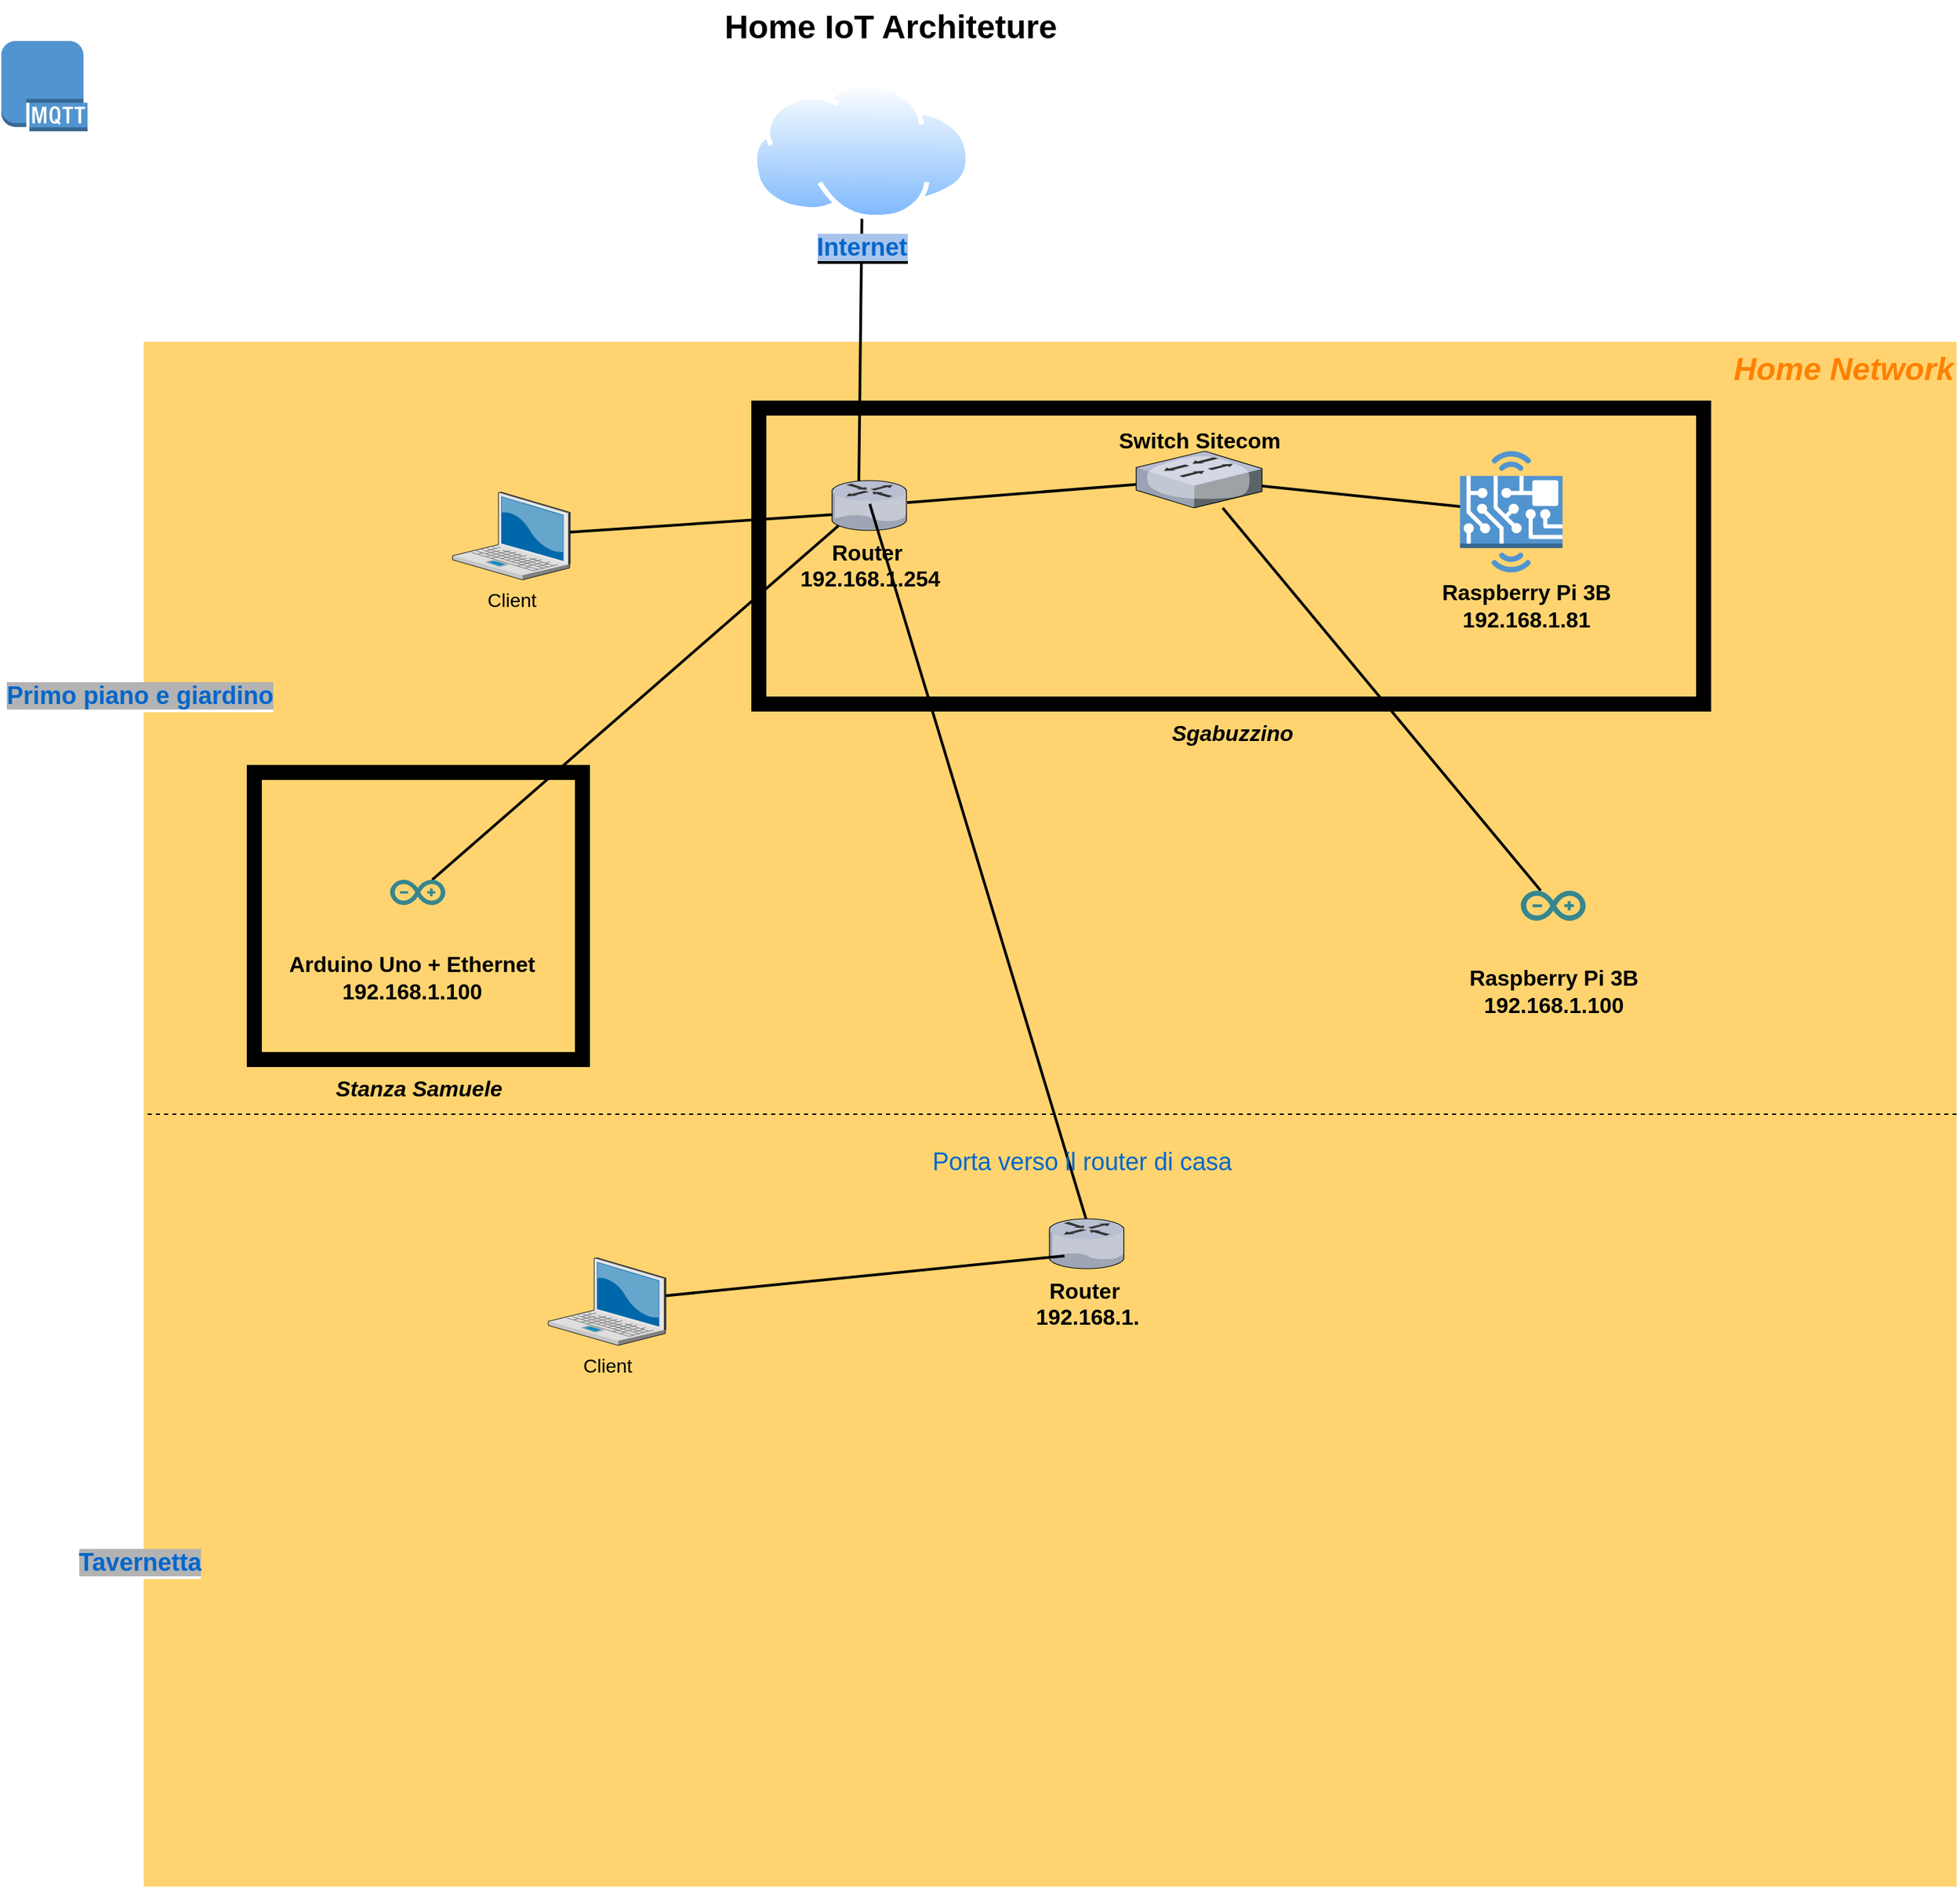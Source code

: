 <mxfile version="20.8.5" type="github">
  <diagram name="Page-1" id="e3a06f82-3646-2815-327d-82caf3d4e204">
    <mxGraphModel dx="2607" dy="1375" grid="1" gridSize="10" guides="1" tooltips="1" connect="1" arrows="1" fold="1" page="1" pageScale="1.5" pageWidth="1169" pageHeight="826" background="none" math="0" shadow="0">
      <root>
        <mxCell id="0" style=";html=1;" />
        <mxCell id="1" style=";html=1;" parent="0" />
        <mxCell id="JWaV_-7sBsLBWSCKmQxA-106" value="" style="group" vertex="1" connectable="0" parent="1">
          <mxGeometry x="210" y="300" width="1350" height="1130" as="geometry" />
        </mxCell>
        <mxCell id="JWaV_-7sBsLBWSCKmQxA-105" value="" style="group;movable=1;resizable=1;rotatable=1;deletable=1;editable=1;connectable=1;" vertex="1" connectable="0" parent="JWaV_-7sBsLBWSCKmQxA-106">
          <mxGeometry width="1350" height="1130" as="geometry" />
        </mxCell>
        <mxCell id="6a7d8f32e03d9370-57" value="&lt;div style=&quot;&quot;&gt;&lt;span style=&quot;background-color: initial;&quot;&gt;&lt;font style=&quot;font-size: 23px;&quot; color=&quot;#ff8000&quot;&gt;&lt;b&gt;&lt;i&gt;Home Network&lt;/i&gt;&lt;/b&gt;&lt;/font&gt;&lt;/span&gt;&lt;/div&gt;" style="whiteSpace=wrap;html=1;fillColor=#FFD470;gradientColor=none;fontSize=14;strokeColor=none;verticalAlign=top;align=right;" parent="JWaV_-7sBsLBWSCKmQxA-105" vertex="1">
          <mxGeometry x="24.107" width="1325.893" height="1130" as="geometry" />
        </mxCell>
        <mxCell id="JWaV_-7sBsLBWSCKmQxA-92" value="&lt;font color=&quot;#0066cc&quot; style=&quot;font-size: 18px; background-color: rgb(179, 179, 179);&quot;&gt;&lt;b style=&quot;&quot;&gt;Primo piano e giardino&lt;/b&gt;&lt;/font&gt;" style="shape=image;html=1;verticalAlign=top;verticalLabelPosition=bottom;labelBackgroundColor=#ffffff;imageAspect=0;aspect=fixed;image=https://cdn1.iconfinder.com/data/icons/material-core/20/home-128.png;fontSize=9;fontColor=#B5739D;" vertex="1" parent="JWaV_-7sBsLBWSCKmQxA-105">
          <mxGeometry y="199.996" width="42.292" height="42.292" as="geometry" />
        </mxCell>
        <mxCell id="JWaV_-7sBsLBWSCKmQxA-96" value="" style="endArrow=none;dashed=1;html=1;rounded=0;fontSize=9;fontColor=#B5739D;exitX=1;exitY=0.5;exitDx=0;exitDy=0;entryX=0;entryY=0.5;entryDx=0;entryDy=0;" edge="1" parent="JWaV_-7sBsLBWSCKmQxA-105" source="6a7d8f32e03d9370-57" target="6a7d8f32e03d9370-57">
          <mxGeometry width="50" height="50" relative="1" as="geometry">
            <mxPoint x="747.321" y="467.586" as="sourcePoint" />
            <mxPoint x="787.5" y="428.621" as="targetPoint" />
          </mxGeometry>
        </mxCell>
        <mxCell id="JWaV_-7sBsLBWSCKmQxA-108" value="Client" style="verticalLabelPosition=bottom;aspect=fixed;html=1;verticalAlign=top;strokeColor=none;shape=mxgraph.citrix.laptop_2;fillColor=#66B2FF;gradientColor=#0066CC;fontSize=14;" vertex="1" parent="JWaV_-7sBsLBWSCKmQxA-105">
          <mxGeometry x="320" y="670" width="86" height="64.13" as="geometry" />
        </mxCell>
        <mxCell id="JWaV_-7sBsLBWSCKmQxA-98" value="&lt;font color=&quot;#0066cc&quot; style=&quot;font-size: 18px; background-color: rgb(179, 179, 179);&quot;&gt;&lt;b style=&quot;&quot;&gt;Tavernetta&lt;/b&gt;&lt;/font&gt;" style="shape=image;html=1;verticalAlign=top;verticalLabelPosition=bottom;labelBackgroundColor=#ffffff;imageAspect=0;aspect=fixed;image=https://cdn1.iconfinder.com/data/icons/material-core/20/home-128.png;fontSize=9;fontColor=#B5739D;movable=1;resizable=1;rotatable=1;deletable=1;editable=1;connectable=1;" vertex="1" parent="JWaV_-7sBsLBWSCKmQxA-106">
          <mxGeometry y="833.862" width="42.292" height="42.292" as="geometry" />
        </mxCell>
        <mxCell id="6a7d8f32e03d9370-35" style="edgeStyle=none;rounded=0;html=1;startSize=10;endSize=10;jettySize=auto;orthogonalLoop=1;fontSize=14;endArrow=none;endFill=0;strokeWidth=2;entryX=0.059;entryY=0.678;entryDx=0;entryDy=0;entryPerimeter=0;" parent="1" source="6a7d8f32e03d9370-2" target="6a7d8f32e03d9370-13" edge="1">
          <mxGeometry relative="1" as="geometry">
            <mxPoint x="487" y="713.32" as="targetPoint" />
          </mxGeometry>
        </mxCell>
        <mxCell id="6a7d8f32e03d9370-2" value="Client" style="verticalLabelPosition=bottom;aspect=fixed;html=1;verticalAlign=top;strokeColor=none;shape=mxgraph.citrix.laptop_2;fillColor=#66B2FF;gradientColor=#0066CC;fontSize=14;" parent="1" vertex="1">
          <mxGeometry x="460" y="410" width="86" height="64.13" as="geometry" />
        </mxCell>
        <mxCell id="6a7d8f32e03d9370-62" value="Home IoT Architeture" style="text;strokeColor=none;fillColor=none;html=1;fontSize=24;fontStyle=1;verticalAlign=middle;align=center;" parent="1" vertex="1">
          <mxGeometry x="349" y="50" width="861" height="40" as="geometry" />
        </mxCell>
        <mxCell id="B9Zo2BwohG0ni2MZEKjd-18" style="edgeStyle=none;rounded=0;html=1;startSize=10;endSize=10;jettySize=auto;orthogonalLoop=1;fontSize=14;endArrow=none;endFill=0;strokeWidth=2;entryX=0.355;entryY=0.256;entryDx=0;entryDy=0;entryPerimeter=0;exitX=0.503;exitY=0.893;exitDx=0;exitDy=0;exitPerimeter=0;" parent="1" source="B9Zo2BwohG0ni2MZEKjd-16" target="6a7d8f32e03d9370-13" edge="1">
          <mxGeometry relative="1" as="geometry">
            <mxPoint x="606" y="461.709" as="sourcePoint" />
            <mxPoint x="753.245" y="356.247" as="targetPoint" />
          </mxGeometry>
        </mxCell>
        <mxCell id="B9Zo2BwohG0ni2MZEKjd-16" value="&lt;span style=&quot;background-color: rgb(169, 196, 235);&quot;&gt;&lt;font color=&quot;#0066cc&quot;&gt;&lt;b&gt;Internet&lt;/b&gt;&lt;/font&gt;&lt;/span&gt;" style="aspect=fixed;perimeter=ellipsePerimeter;html=1;align=center;shadow=0;dashed=0;spacingTop=3;image;image=img/lib/active_directory/internet_cloud.svg;labelBackgroundColor=#000000;fontSize=18;fontColor=#FF8000;" parent="1" vertex="1">
          <mxGeometry x="679" y="110" width="160" height="100.8" as="geometry" />
        </mxCell>
        <mxCell id="B9Zo2BwohG0ni2MZEKjd-23" value="" style="group" parent="1" vertex="1" connectable="0">
          <mxGeometry x="720" y="360" width="90" height="78" as="geometry" />
        </mxCell>
        <mxCell id="6a7d8f32e03d9370-13" value="&lt;b style=&quot;border-color: var(--border-color); font-size: 16px;&quot;&gt;Router&amp;nbsp;&lt;br&gt;192.168.1.254&lt;br&gt;&lt;/b&gt;" style="verticalLabelPosition=bottom;aspect=fixed;html=1;verticalAlign=top;strokeColor=none;shape=mxgraph.citrix.router;fillColor=#66B2FF;gradientColor=#0066CC;fontSize=14;" parent="B9Zo2BwohG0ni2MZEKjd-23" vertex="1">
          <mxGeometry x="17.5" y="41.5" width="55" height="36.5" as="geometry" />
        </mxCell>
        <mxCell id="B9Zo2BwohG0ni2MZEKjd-24" style="edgeStyle=none;rounded=0;html=1;startSize=10;endSize=10;jettySize=auto;orthogonalLoop=1;fontSize=14;endArrow=none;endFill=0;strokeWidth=2;" parent="1" source="JWaV_-7sBsLBWSCKmQxA-74" target="JWaV_-7sBsLBWSCKmQxA-85" edge="1">
          <mxGeometry relative="1" as="geometry">
            <mxPoint x="1093" y="482.03" as="sourcePoint" />
            <mxPoint x="753.245" y="356.247" as="targetPoint" />
          </mxGeometry>
        </mxCell>
        <mxCell id="B9Zo2BwohG0ni2MZEKjd-26" value="" style="outlineConnect=0;dashed=0;verticalLabelPosition=bottom;verticalAlign=top;align=center;html=1;shape=mxgraph.aws3.mqtt_protocol;fillColor=#5294CF;gradientColor=none;labelBackgroundColor=#000000;fontSize=18;fontColor=#FF8000;" parent="1" vertex="1">
          <mxGeometry x="130" y="80" width="63" height="66" as="geometry" />
        </mxCell>
        <mxCell id="JWaV_-7sBsLBWSCKmQxA-23" style="edgeStyle=none;rounded=0;html=1;startSize=10;endSize=10;jettySize=auto;orthogonalLoop=1;fontSize=14;endArrow=none;endFill=0;strokeWidth=2;entryX=0.087;entryY=0.903;entryDx=0;entryDy=0;entryPerimeter=0;" edge="1" parent="1" source="JWaV_-7sBsLBWSCKmQxA-20" target="6a7d8f32e03d9370-13">
          <mxGeometry relative="1" as="geometry">
            <mxPoint x="753.245" y="356.247" as="targetPoint" />
            <mxPoint x="556" y="434.915" as="sourcePoint" />
          </mxGeometry>
        </mxCell>
        <mxCell id="JWaV_-7sBsLBWSCKmQxA-24" style="edgeStyle=none;html=1;startSize=10;endSize=10;jettySize=auto;orthogonalLoop=1;fontSize=9;endArrow=none;endFill=0;strokeWidth=2;rounded=0;" edge="1" parent="1" source="JWaV_-7sBsLBWSCKmQxA-15" target="JWaV_-7sBsLBWSCKmQxA-85">
          <mxGeometry relative="1" as="geometry">
            <mxPoint x="763.245" y="366.247" as="targetPoint" />
            <mxPoint x="674.096" y="541.5" as="sourcePoint" />
          </mxGeometry>
        </mxCell>
        <mxCell id="JWaV_-7sBsLBWSCKmQxA-35" value="" style="group" vertex="1" connectable="0" parent="1">
          <mxGeometry x="1190" y="650" width="150" height="150" as="geometry" />
        </mxCell>
        <mxCell id="JWaV_-7sBsLBWSCKmQxA-17" value="" style="group" vertex="1" connectable="0" parent="JWaV_-7sBsLBWSCKmQxA-35">
          <mxGeometry x="11" width="128" height="128" as="geometry" />
        </mxCell>
        <mxCell id="JWaV_-7sBsLBWSCKmQxA-13" value="" style="shape=image;html=1;verticalAlign=top;verticalLabelPosition=bottom;labelBackgroundColor=#ffffff;imageAspect=0;aspect=fixed;image=https://cdn2.iconfinder.com/data/icons/electronic-13/480/3-electronic-arduino-chipset-icon-2-128.png" vertex="1" parent="JWaV_-7sBsLBWSCKmQxA-17">
          <mxGeometry width="128" height="128" as="geometry" />
        </mxCell>
        <mxCell id="JWaV_-7sBsLBWSCKmQxA-15" value="" style="dashed=0;outlineConnect=0;html=1;align=center;labelPosition=center;verticalLabelPosition=bottom;verticalAlign=top;shape=mxgraph.weblogos.arduino;fillColor=#36868D;strokeColor=none" vertex="1" parent="JWaV_-7sBsLBWSCKmQxA-17">
          <mxGeometry x="40.3" y="51.5" width="47.4" height="22" as="geometry" />
        </mxCell>
        <mxCell id="JWaV_-7sBsLBWSCKmQxA-34" value="&lt;font color=&quot;#000000&quot; style=&quot;font-size: 16px;&quot;&gt;&lt;b&gt;Raspberry Pi 3B&lt;br&gt;192.168.1.100&lt;/b&gt;&lt;/font&gt;" style="text;html=1;align=center;verticalAlign=middle;resizable=0;points=[];autosize=1;strokeColor=none;fillColor=none;fontColor=#FF8000;" vertex="1" parent="JWaV_-7sBsLBWSCKmQxA-35">
          <mxGeometry y="100" width="150" height="50" as="geometry" />
        </mxCell>
        <mxCell id="JWaV_-7sBsLBWSCKmQxA-37" value="" style="group" vertex="1" connectable="0" parent="1">
          <mxGeometry x="310" y="610" width="250" height="220" as="geometry" />
        </mxCell>
        <mxCell id="JWaV_-7sBsLBWSCKmQxA-33" value="" style="group" vertex="1" connectable="0" parent="JWaV_-7sBsLBWSCKmQxA-37">
          <mxGeometry x="50" y="40" width="175" height="150" as="geometry" />
        </mxCell>
        <mxCell id="JWaV_-7sBsLBWSCKmQxA-18" value="" style="group" vertex="1" connectable="0" parent="JWaV_-7sBsLBWSCKmQxA-33">
          <mxGeometry x="20" width="109" height="108" as="geometry" />
        </mxCell>
        <mxCell id="JWaV_-7sBsLBWSCKmQxA-19" value="&lt;span style=&quot;font-size: 18px; background-color: rgb(0, 0, 0);&quot;&gt;&lt;font color=&quot;#ff8000&quot;&gt;&lt;br&gt;&lt;/font&gt;&lt;/span&gt;" style="shape=image;html=1;verticalAlign=top;verticalLabelPosition=bottom;labelBackgroundColor=#ffffff;imageAspect=0;aspect=fixed;image=https://cdn2.iconfinder.com/data/icons/electronic-13/480/3-electronic-arduino-chipset-icon-2-128.png" vertex="1" parent="JWaV_-7sBsLBWSCKmQxA-18">
          <mxGeometry width="108" height="108" as="geometry" />
        </mxCell>
        <mxCell id="JWaV_-7sBsLBWSCKmQxA-20" value="" style="dashed=0;outlineConnect=0;html=1;align=center;labelPosition=center;verticalLabelPosition=bottom;verticalAlign=top;shape=mxgraph.weblogos.arduino;fillColor=#36868D;strokeColor=none" vertex="1" parent="JWaV_-7sBsLBWSCKmQxA-18">
          <mxGeometry x="34.318" y="43.453" width="40.364" height="18.562" as="geometry" />
        </mxCell>
        <mxCell id="JWaV_-7sBsLBWSCKmQxA-32" value="&lt;font color=&quot;#000000&quot; style=&quot;font-size: 16px;&quot;&gt;&lt;b&gt;Arduino Uno + Ethernet&lt;br&gt;192.168.1.100&lt;/b&gt;&lt;/font&gt;" style="text;html=1;align=center;verticalAlign=middle;resizable=0;points=[];autosize=1;strokeColor=none;fillColor=none;fontColor=#FF8000;" vertex="1" parent="JWaV_-7sBsLBWSCKmQxA-33">
          <mxGeometry x="-30" y="90" width="200" height="50" as="geometry" />
        </mxCell>
        <mxCell id="JWaV_-7sBsLBWSCKmQxA-36" value="&lt;b&gt;&lt;i&gt;Stanza Samuele&lt;/i&gt;&lt;/b&gt;" style="verticalLabelPosition=bottom;html=1;verticalAlign=top;align=center;shape=mxgraph.floorplan.room;fillColor=strokeColor;labelBackgroundColor=none;fontSize=16;fontColor=#000000;" vertex="1" parent="JWaV_-7sBsLBWSCKmQxA-37">
          <mxGeometry width="250" height="220" as="geometry" />
        </mxCell>
        <mxCell id="JWaV_-7sBsLBWSCKmQxA-63" value="" style="group" vertex="1" connectable="0" parent="1">
          <mxGeometry x="679" y="343.5" width="701" height="226.5" as="geometry" />
        </mxCell>
        <mxCell id="JWaV_-7sBsLBWSCKmQxA-69" value="&lt;b&gt;&lt;i&gt;Sgabuzzino&lt;/i&gt;&lt;/b&gt;" style="verticalLabelPosition=bottom;html=1;verticalAlign=top;align=center;shape=mxgraph.floorplan.room;fillColor=strokeColor;labelBackgroundColor=none;fontSize=16;fontColor=#000000;" vertex="1" parent="JWaV_-7sBsLBWSCKmQxA-63">
          <mxGeometry width="701" height="226.5" as="geometry" />
        </mxCell>
        <mxCell id="JWaV_-7sBsLBWSCKmQxA-85" value="&lt;font color=&quot;#000000&quot;&gt;&lt;span style=&quot;font-size: 16px;&quot;&gt;&lt;b&gt;Switch Sitecom&lt;/b&gt;&lt;/span&gt;&lt;/font&gt;" style="verticalLabelPosition=bottom;sketch=0;aspect=fixed;html=1;verticalAlign=top;strokeColor=none;align=center;outlineConnect=0;shape=mxgraph.citrix.switch;labelBackgroundColor=none;fontSize=18;fontColor=#B5739D;spacingTop=-67;" vertex="1" parent="JWaV_-7sBsLBWSCKmQxA-63">
          <mxGeometry x="281" y="36.5" width="92" height="41.5" as="geometry" />
        </mxCell>
        <mxCell id="JWaV_-7sBsLBWSCKmQxA-79" value="" style="group" vertex="1" connectable="0" parent="1">
          <mxGeometry x="1170" y="380" width="167" height="150" as="geometry" />
        </mxCell>
        <mxCell id="JWaV_-7sBsLBWSCKmQxA-30" value="&lt;font color=&quot;#000000&quot; style=&quot;font-size: 16px;&quot;&gt;&lt;b&gt;Raspberry Pi 3B&lt;br&gt;192.168.1.81&lt;/b&gt;&lt;/font&gt;" style="text;html=1;align=center;verticalAlign=middle;resizable=0;points=[];autosize=1;strokeColor=none;fillColor=none;fontColor=#FF8000;" vertex="1" parent="JWaV_-7sBsLBWSCKmQxA-79">
          <mxGeometry y="88.235" width="150" height="50" as="geometry" />
        </mxCell>
        <mxCell id="JWaV_-7sBsLBWSCKmQxA-71" value="" style="group" vertex="1" connectable="0" parent="JWaV_-7sBsLBWSCKmQxA-79">
          <mxGeometry x="26.791" width="140.209" height="150" as="geometry" />
        </mxCell>
        <mxCell id="JWaV_-7sBsLBWSCKmQxA-72" value="" style="group" vertex="1" connectable="0" parent="JWaV_-7sBsLBWSCKmQxA-71">
          <mxGeometry width="75.016" height="88.676" as="geometry" />
        </mxCell>
        <mxCell id="JWaV_-7sBsLBWSCKmQxA-73" value="" style="outlineConnect=0;dashed=0;verticalLabelPosition=bottom;verticalAlign=top;align=center;html=1;shape=mxgraph.aws3.hardware_board;fillColor=#5294CF;gradientColor=none;labelBackgroundColor=#000000;fontSize=18;fontColor=#FF8000;" vertex="1" parent="JWaV_-7sBsLBWSCKmQxA-72">
          <mxGeometry width="75.016" height="88.676" as="geometry" />
        </mxCell>
        <mxCell id="JWaV_-7sBsLBWSCKmQxA-74" value="" style="shape=image;html=1;verticalAlign=top;verticalLabelPosition=bottom;labelBackgroundColor=#ffffff;imageAspect=0;aspect=fixed;image=https://cdn1.iconfinder.com/data/icons/fruit-136/64/Fruit_iconfree_Filled_Outline_raspberry-healthy-organic-food-fruit_icon-128.png;fontSize=18;fontColor=#FF8000;" vertex="1" parent="JWaV_-7sBsLBWSCKmQxA-72">
          <mxGeometry x="20.54" y="27.574" width="33.529" height="33.529" as="geometry" />
        </mxCell>
        <mxCell id="JWaV_-7sBsLBWSCKmQxA-89" style="edgeStyle=none;rounded=0;html=1;startSize=10;endSize=10;jettySize=auto;orthogonalLoop=1;fontSize=14;endArrow=none;endFill=0;strokeWidth=2;" edge="1" parent="1" source="JWaV_-7sBsLBWSCKmQxA-85" target="6a7d8f32e03d9370-13">
          <mxGeometry relative="1" as="geometry">
            <mxPoint x="1227.332" y="432.605" as="sourcePoint" />
            <mxPoint x="1062.0" y="415.507" as="targetPoint" />
          </mxGeometry>
        </mxCell>
        <mxCell id="JWaV_-7sBsLBWSCKmQxA-102" style="edgeStyle=none;rounded=0;html=1;startSize=10;endSize=10;jettySize=auto;orthogonalLoop=1;fontSize=14;endArrow=none;endFill=0;strokeWidth=2;entryX=0.502;entryY=0.467;entryDx=0;entryDy=0;entryPerimeter=0;exitX=0.576;exitY=0.446;exitDx=0;exitDy=0;exitPerimeter=0;" edge="1" parent="1" source="JWaV_-7sBsLBWSCKmQxA-100" target="6a7d8f32e03d9370-13">
          <mxGeometry relative="1" as="geometry">
            <mxPoint x="752.285" y="444.46" as="targetPoint" />
            <mxPoint x="455.148" y="703.453" as="sourcePoint" />
          </mxGeometry>
        </mxCell>
        <mxCell id="JWaV_-7sBsLBWSCKmQxA-107" value="" style="group" vertex="1" connectable="0" parent="1">
          <mxGeometry x="800" y="880" width="240" height="98" as="geometry" />
        </mxCell>
        <mxCell id="JWaV_-7sBsLBWSCKmQxA-99" value="" style="group" vertex="1" connectable="0" parent="JWaV_-7sBsLBWSCKmQxA-107">
          <mxGeometry x="79" y="20" width="90" height="78" as="geometry" />
        </mxCell>
        <mxCell id="JWaV_-7sBsLBWSCKmQxA-100" value="&lt;b style=&quot;border-color: var(--border-color); font-size: 16px;&quot;&gt;Router&amp;nbsp;&lt;br&gt;192.168.1.&lt;br&gt;&lt;/b&gt;" style="verticalLabelPosition=bottom;aspect=fixed;html=1;verticalAlign=top;strokeColor=none;shape=mxgraph.citrix.router;fillColor=#66B2FF;gradientColor=#0066CC;fontSize=14;" vertex="1" parent="JWaV_-7sBsLBWSCKmQxA-99">
          <mxGeometry x="17.5" y="41.5" width="55" height="36.5" as="geometry" />
        </mxCell>
        <mxCell id="JWaV_-7sBsLBWSCKmQxA-101" value="Porta verso il router di casa" style="text;html=1;align=center;verticalAlign=middle;resizable=0;points=[];autosize=1;strokeColor=none;fillColor=none;fontSize=18;fontColor=#0066CC;" vertex="1" parent="JWaV_-7sBsLBWSCKmQxA-107">
          <mxGeometry width="240" height="40" as="geometry" />
        </mxCell>
        <mxCell id="JWaV_-7sBsLBWSCKmQxA-109" style="edgeStyle=none;rounded=0;html=1;startSize=10;endSize=10;jettySize=auto;orthogonalLoop=1;fontSize=14;endArrow=none;endFill=0;strokeWidth=2;entryX=0.201;entryY=0.743;entryDx=0;entryDy=0;entryPerimeter=0;" edge="1" parent="1" source="JWaV_-7sBsLBWSCKmQxA-108" target="JWaV_-7sBsLBWSCKmQxA-100">
          <mxGeometry relative="1" as="geometry">
            <mxPoint x="750.745" y="436.247" as="targetPoint" />
            <mxPoint x="556" y="449.204" as="sourcePoint" />
          </mxGeometry>
        </mxCell>
      </root>
    </mxGraphModel>
  </diagram>
</mxfile>
